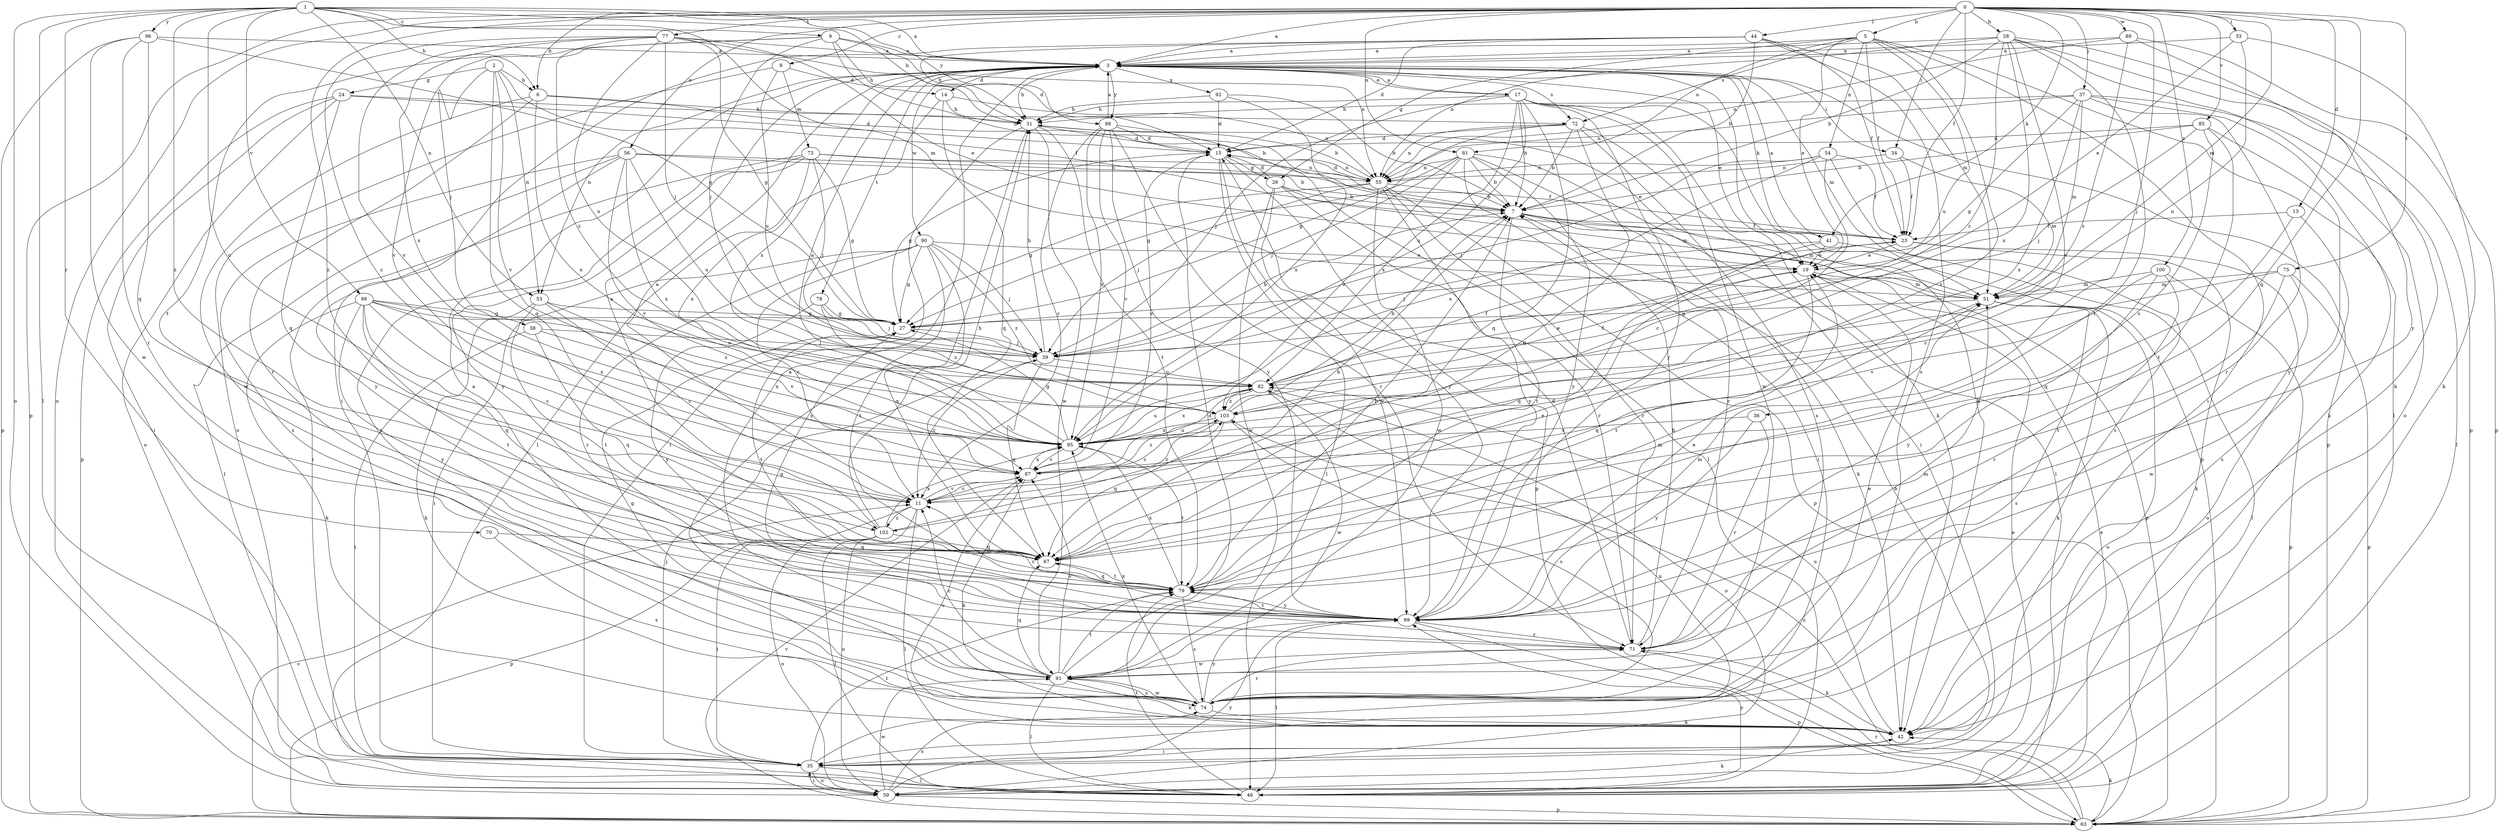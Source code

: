 strict digraph  {
0;
1;
2;
3;
5;
6;
7;
8;
9;
11;
13;
14;
15;
17;
19;
23;
24;
26;
27;
28;
31;
33;
34;
35;
36;
37;
38;
39;
41;
42;
44;
46;
51;
53;
54;
55;
56;
59;
63;
67;
70;
71;
72;
73;
74;
75;
77;
78;
79;
81;
82;
85;
86;
87;
89;
90;
91;
92;
95;
96;
98;
99;
100;
102;
103;
0 -> 3  [label=a];
0 -> 5  [label=b];
0 -> 6  [label=b];
0 -> 8  [label=c];
0 -> 13  [label=d];
0 -> 23  [label=f];
0 -> 28  [label=h];
0 -> 33  [label=i];
0 -> 34  [label=i];
0 -> 36  [label=j];
0 -> 37  [label=j];
0 -> 41  [label=k];
0 -> 44  [label=l];
0 -> 51  [label=m];
0 -> 56  [label=o];
0 -> 59  [label=o];
0 -> 63  [label=p];
0 -> 67  [label=q];
0 -> 75  [label=t];
0 -> 77  [label=t];
0 -> 81  [label=u];
0 -> 85  [label=v];
0 -> 89  [label=w];
0 -> 100  [label=z];
0 -> 102  [label=z];
1 -> 3  [label=a];
1 -> 6  [label=b];
1 -> 9  [label=c];
1 -> 11  [label=c];
1 -> 31  [label=h];
1 -> 46  [label=l];
1 -> 51  [label=m];
1 -> 53  [label=n];
1 -> 59  [label=o];
1 -> 70  [label=r];
1 -> 86  [label=v];
1 -> 96  [label=y];
1 -> 98  [label=y];
1 -> 102  [label=z];
2 -> 6  [label=b];
2 -> 23  [label=f];
2 -> 24  [label=g];
2 -> 38  [label=j];
2 -> 53  [label=n];
2 -> 67  [label=q];
2 -> 87  [label=v];
3 -> 14  [label=d];
3 -> 17  [label=e];
3 -> 19  [label=e];
3 -> 31  [label=h];
3 -> 34  [label=i];
3 -> 41  [label=k];
3 -> 42  [label=k];
3 -> 51  [label=m];
3 -> 53  [label=n];
3 -> 63  [label=p];
3 -> 72  [label=s];
3 -> 78  [label=t];
3 -> 90  [label=w];
3 -> 92  [label=x];
3 -> 95  [label=x];
3 -> 98  [label=y];
5 -> 3  [label=a];
5 -> 19  [label=e];
5 -> 23  [label=f];
5 -> 26  [label=g];
5 -> 35  [label=i];
5 -> 46  [label=l];
5 -> 54  [label=n];
5 -> 72  [label=s];
5 -> 81  [label=u];
5 -> 82  [label=u];
5 -> 102  [label=z];
6 -> 7  [label=b];
6 -> 71  [label=r];
6 -> 72  [label=s];
6 -> 91  [label=w];
6 -> 95  [label=x];
7 -> 23  [label=f];
7 -> 42  [label=k];
7 -> 51  [label=m];
7 -> 63  [label=p];
7 -> 79  [label=t];
8 -> 14  [label=d];
8 -> 59  [label=o];
8 -> 73  [label=s];
8 -> 82  [label=u];
9 -> 3  [label=a];
9 -> 7  [label=b];
9 -> 31  [label=h];
9 -> 39  [label=j];
9 -> 55  [label=n];
9 -> 79  [label=t];
9 -> 87  [label=v];
11 -> 3  [label=a];
11 -> 46  [label=l];
11 -> 59  [label=o];
11 -> 63  [label=p];
11 -> 87  [label=v];
11 -> 102  [label=z];
11 -> 103  [label=z];
13 -> 23  [label=f];
13 -> 67  [label=q];
13 -> 74  [label=s];
14 -> 31  [label=h];
14 -> 46  [label=l];
14 -> 55  [label=n];
14 -> 67  [label=q];
15 -> 26  [label=g];
15 -> 27  [label=g];
15 -> 46  [label=l];
15 -> 55  [label=n];
15 -> 63  [label=p];
15 -> 87  [label=v];
15 -> 99  [label=y];
17 -> 3  [label=a];
17 -> 7  [label=b];
17 -> 31  [label=h];
17 -> 39  [label=j];
17 -> 42  [label=k];
17 -> 63  [label=p];
17 -> 67  [label=q];
17 -> 82  [label=u];
17 -> 91  [label=w];
17 -> 95  [label=x];
17 -> 99  [label=y];
19 -> 51  [label=m];
19 -> 79  [label=t];
23 -> 19  [label=e];
23 -> 42  [label=k];
23 -> 59  [label=o];
24 -> 15  [label=d];
24 -> 31  [label=h];
24 -> 35  [label=i];
24 -> 59  [label=o];
24 -> 63  [label=p];
24 -> 67  [label=q];
26 -> 7  [label=b];
26 -> 15  [label=d];
26 -> 51  [label=m];
26 -> 71  [label=r];
26 -> 91  [label=w];
26 -> 99  [label=y];
27 -> 39  [label=j];
27 -> 79  [label=t];
28 -> 3  [label=a];
28 -> 7  [label=b];
28 -> 42  [label=k];
28 -> 55  [label=n];
28 -> 59  [label=o];
28 -> 63  [label=p];
28 -> 79  [label=t];
28 -> 87  [label=v];
28 -> 95  [label=x];
28 -> 103  [label=z];
31 -> 15  [label=d];
31 -> 19  [label=e];
31 -> 35  [label=i];
31 -> 74  [label=s];
31 -> 79  [label=t];
31 -> 91  [label=w];
33 -> 3  [label=a];
33 -> 19  [label=e];
33 -> 42  [label=k];
33 -> 82  [label=u];
34 -> 23  [label=f];
34 -> 51  [label=m];
34 -> 55  [label=n];
35 -> 7  [label=b];
35 -> 39  [label=j];
35 -> 46  [label=l];
35 -> 59  [label=o];
35 -> 79  [label=t];
35 -> 82  [label=u];
36 -> 71  [label=r];
36 -> 95  [label=x];
36 -> 99  [label=y];
37 -> 27  [label=g];
37 -> 31  [label=h];
37 -> 42  [label=k];
37 -> 46  [label=l];
37 -> 51  [label=m];
37 -> 55  [label=n];
37 -> 71  [label=r];
37 -> 95  [label=x];
38 -> 35  [label=i];
38 -> 39  [label=j];
38 -> 67  [label=q];
38 -> 95  [label=x];
39 -> 7  [label=b];
39 -> 11  [label=c];
39 -> 31  [label=h];
39 -> 67  [label=q];
39 -> 82  [label=u];
41 -> 3  [label=a];
41 -> 19  [label=e];
41 -> 39  [label=j];
41 -> 46  [label=l];
41 -> 67  [label=q];
42 -> 35  [label=i];
42 -> 82  [label=u];
42 -> 87  [label=v];
44 -> 3  [label=a];
44 -> 7  [label=b];
44 -> 15  [label=d];
44 -> 23  [label=f];
44 -> 31  [label=h];
44 -> 35  [label=i];
44 -> 51  [label=m];
44 -> 74  [label=s];
46 -> 19  [label=e];
46 -> 79  [label=t];
46 -> 99  [label=y];
51 -> 27  [label=g];
51 -> 42  [label=k];
51 -> 59  [label=o];
51 -> 67  [label=q];
51 -> 74  [label=s];
53 -> 11  [label=c];
53 -> 27  [label=g];
53 -> 42  [label=k];
53 -> 79  [label=t];
53 -> 87  [label=v];
54 -> 11  [label=c];
54 -> 23  [label=f];
54 -> 39  [label=j];
54 -> 55  [label=n];
54 -> 74  [label=s];
54 -> 95  [label=x];
55 -> 7  [label=b];
55 -> 15  [label=d];
55 -> 27  [label=g];
55 -> 31  [label=h];
55 -> 39  [label=j];
55 -> 63  [label=p];
55 -> 71  [label=r];
55 -> 91  [label=w];
55 -> 99  [label=y];
56 -> 7  [label=b];
56 -> 46  [label=l];
56 -> 55  [label=n];
56 -> 74  [label=s];
56 -> 82  [label=u];
56 -> 87  [label=v];
56 -> 95  [label=x];
56 -> 99  [label=y];
59 -> 19  [label=e];
59 -> 35  [label=i];
59 -> 42  [label=k];
59 -> 63  [label=p];
59 -> 74  [label=s];
59 -> 91  [label=w];
59 -> 99  [label=y];
63 -> 11  [label=c];
63 -> 42  [label=k];
63 -> 71  [label=r];
63 -> 87  [label=v];
63 -> 103  [label=z];
67 -> 19  [label=e];
67 -> 79  [label=t];
70 -> 67  [label=q];
70 -> 74  [label=s];
71 -> 7  [label=b];
71 -> 15  [label=d];
71 -> 42  [label=k];
71 -> 51  [label=m];
71 -> 91  [label=w];
72 -> 7  [label=b];
72 -> 15  [label=d];
72 -> 27  [label=g];
72 -> 35  [label=i];
72 -> 55  [label=n];
72 -> 67  [label=q];
72 -> 74  [label=s];
73 -> 23  [label=f];
73 -> 27  [label=g];
73 -> 35  [label=i];
73 -> 39  [label=j];
73 -> 55  [label=n];
73 -> 74  [label=s];
73 -> 95  [label=x];
73 -> 99  [label=y];
74 -> 3  [label=a];
74 -> 19  [label=e];
74 -> 42  [label=k];
74 -> 71  [label=r];
74 -> 91  [label=w];
74 -> 95  [label=x];
74 -> 99  [label=y];
75 -> 51  [label=m];
75 -> 63  [label=p];
75 -> 79  [label=t];
75 -> 91  [label=w];
75 -> 103  [label=z];
77 -> 3  [label=a];
77 -> 11  [label=c];
77 -> 15  [label=d];
77 -> 19  [label=e];
77 -> 27  [label=g];
77 -> 39  [label=j];
77 -> 82  [label=u];
77 -> 87  [label=v];
77 -> 95  [label=x];
77 -> 103  [label=z];
78 -> 27  [label=g];
78 -> 39  [label=j];
78 -> 99  [label=y];
78 -> 103  [label=z];
79 -> 7  [label=b];
79 -> 51  [label=m];
79 -> 67  [label=q];
79 -> 74  [label=s];
79 -> 95  [label=x];
79 -> 99  [label=y];
81 -> 7  [label=b];
81 -> 27  [label=g];
81 -> 35  [label=i];
81 -> 39  [label=j];
81 -> 46  [label=l];
81 -> 55  [label=n];
81 -> 71  [label=r];
81 -> 99  [label=y];
81 -> 103  [label=z];
82 -> 19  [label=e];
82 -> 23  [label=f];
82 -> 59  [label=o];
82 -> 91  [label=w];
82 -> 95  [label=x];
82 -> 103  [label=z];
85 -> 7  [label=b];
85 -> 11  [label=c];
85 -> 15  [label=d];
85 -> 39  [label=j];
85 -> 79  [label=t];
85 -> 99  [label=y];
86 -> 11  [label=c];
86 -> 27  [label=g];
86 -> 42  [label=k];
86 -> 67  [label=q];
86 -> 79  [label=t];
86 -> 82  [label=u];
86 -> 95  [label=x];
86 -> 99  [label=y];
86 -> 103  [label=z];
87 -> 11  [label=c];
87 -> 42  [label=k];
87 -> 82  [label=u];
87 -> 95  [label=x];
87 -> 103  [label=z];
89 -> 3  [label=a];
89 -> 55  [label=n];
89 -> 63  [label=p];
89 -> 99  [label=y];
89 -> 103  [label=z];
90 -> 11  [label=c];
90 -> 19  [label=e];
90 -> 27  [label=g];
90 -> 35  [label=i];
90 -> 39  [label=j];
90 -> 67  [label=q];
90 -> 71  [label=r];
90 -> 79  [label=t];
90 -> 103  [label=z];
91 -> 3  [label=a];
91 -> 11  [label=c];
91 -> 15  [label=d];
91 -> 27  [label=g];
91 -> 42  [label=k];
91 -> 46  [label=l];
91 -> 67  [label=q];
91 -> 74  [label=s];
91 -> 79  [label=t];
91 -> 87  [label=v];
92 -> 7  [label=b];
92 -> 15  [label=d];
92 -> 31  [label=h];
92 -> 95  [label=x];
95 -> 3  [label=a];
95 -> 27  [label=g];
95 -> 79  [label=t];
95 -> 82  [label=u];
95 -> 87  [label=v];
96 -> 3  [label=a];
96 -> 27  [label=g];
96 -> 63  [label=p];
96 -> 67  [label=q];
96 -> 71  [label=r];
96 -> 91  [label=w];
98 -> 3  [label=a];
98 -> 11  [label=c];
98 -> 15  [label=d];
98 -> 46  [label=l];
98 -> 71  [label=r];
98 -> 87  [label=v];
98 -> 95  [label=x];
98 -> 99  [label=y];
99 -> 11  [label=c];
99 -> 19  [label=e];
99 -> 27  [label=g];
99 -> 46  [label=l];
99 -> 51  [label=m];
99 -> 63  [label=p];
99 -> 71  [label=r];
99 -> 79  [label=t];
100 -> 51  [label=m];
100 -> 63  [label=p];
100 -> 71  [label=r];
100 -> 87  [label=v];
100 -> 99  [label=y];
102 -> 3  [label=a];
102 -> 7  [label=b];
102 -> 31  [label=h];
102 -> 35  [label=i];
102 -> 46  [label=l];
102 -> 59  [label=o];
102 -> 67  [label=q];
102 -> 95  [label=x];
103 -> 7  [label=b];
103 -> 11  [label=c];
103 -> 23  [label=f];
103 -> 67  [label=q];
103 -> 74  [label=s];
103 -> 95  [label=x];
}
